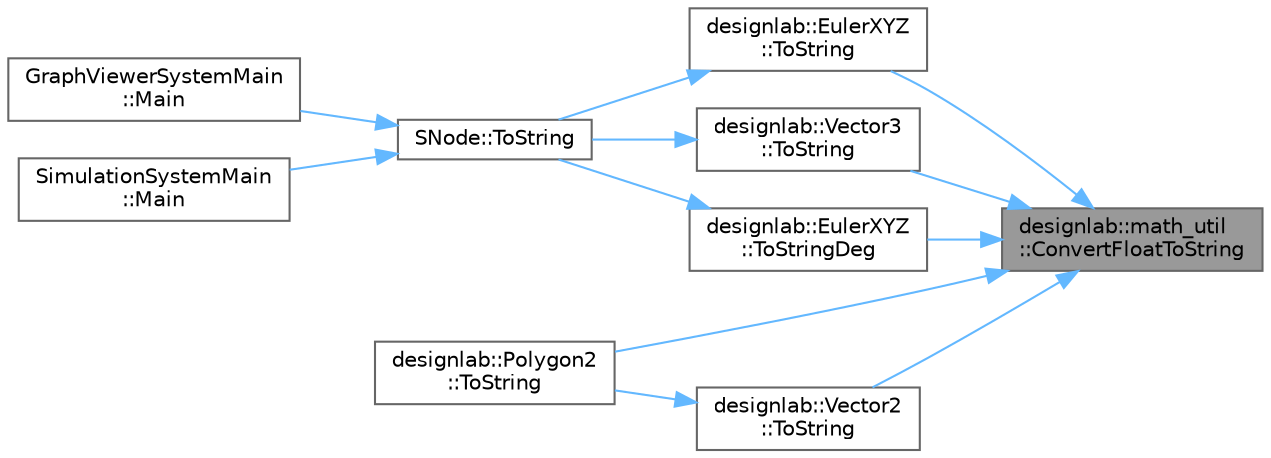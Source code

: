 digraph "designlab::math_util::ConvertFloatToString"
{
 // LATEX_PDF_SIZE
  bgcolor="transparent";
  edge [fontname=Helvetica,fontsize=10,labelfontname=Helvetica,labelfontsize=10];
  node [fontname=Helvetica,fontsize=10,shape=box,height=0.2,width=0.4];
  rankdir="RL";
  Node1 [id="Node000001",label="designlab::math_util\l::ConvertFloatToString",height=0.2,width=0.4,color="gray40", fillcolor="grey60", style="filled", fontcolor="black",tooltip="小数を文字列に変換する関数．   C++ では C のフォーマットのように %3.3f とかで小数を文字列に変換できないため自作する"];
  Node1 -> Node2 [id="edge1_Node000001_Node000002",dir="back",color="steelblue1",style="solid",tooltip=" "];
  Node2 [id="Node000002",label="designlab::EulerXYZ\l::ToString",height=0.2,width=0.4,color="grey40", fillcolor="white", style="filled",URL="$structdesignlab_1_1_euler_x_y_z.html#a78a88f2575844a56ee80417aee8bbe56",tooltip="オイラー角を文字列に変換する   単位は ラジアン [rad]"];
  Node2 -> Node3 [id="edge2_Node000002_Node000003",dir="back",color="steelblue1",style="solid",tooltip=" "];
  Node3 [id="Node000003",label="SNode::ToString",height=0.2,width=0.4,color="grey40", fillcolor="white", style="filled",URL="$struct_s_node.html#afecbd8c0856929090afd022a4c7247eb",tooltip="ノードの情報を文字列に変換する関数．   デバッグ用に詳細な情報を出力する．"];
  Node3 -> Node4 [id="edge3_Node000003_Node000004",dir="back",color="steelblue1",style="solid",tooltip=" "];
  Node4 [id="Node000004",label="GraphViewerSystemMain\l::Main",height=0.2,width=0.4,color="grey40", fillcolor="white", style="filled",URL="$class_graph_viewer_system_main.html#abe0b743b08c1b9e9970bdc7cd0a63b6b",tooltip="メイン関数"];
  Node3 -> Node5 [id="edge4_Node000003_Node000005",dir="back",color="steelblue1",style="solid",tooltip=" "];
  Node5 [id="Node000005",label="SimulationSystemMain\l::Main",height=0.2,width=0.4,color="grey40", fillcolor="white", style="filled",URL="$class_simulation_system_main.html#adb7b220bc2f5e2c55bd49e25b8c9345d",tooltip="いままでint mainで行われた処理をまとめたもの．   目標地点へ着くか，歩容計画に失敗した場合に，シミュレーションを終える．   また，規定の回数シミュレーションしたら終了する．"];
  Node1 -> Node6 [id="edge5_Node000001_Node000006",dir="back",color="steelblue1",style="solid",tooltip=" "];
  Node6 [id="Node000006",label="designlab::Polygon2\l::ToString",height=0.2,width=0.4,color="grey40", fillcolor="white", style="filled",URL="$structdesignlab_1_1_polygon2.html#a310bb9599a9ef2b23581bafa7ede4327",tooltip="多角形のデータを文字列で出力する"];
  Node1 -> Node7 [id="edge6_Node000001_Node000007",dir="back",color="steelblue1",style="solid",tooltip=" "];
  Node7 [id="Node000007",label="designlab::Vector2\l::ToString",height=0.2,width=0.4,color="grey40", fillcolor="white", style="filled",URL="$structdesignlab_1_1_vector2.html#a139b9e4be383a8910f0abdc44aff73a6",tooltip="このベクトルを文字列にして返す   (x, y) の形式，小数点以下3桁まで"];
  Node7 -> Node6 [id="edge7_Node000007_Node000006",dir="back",color="steelblue1",style="solid",tooltip=" "];
  Node1 -> Node8 [id="edge8_Node000001_Node000008",dir="back",color="steelblue1",style="solid",tooltip=" "];
  Node8 [id="Node000008",label="designlab::Vector3\l::ToString",height=0.2,width=0.4,color="grey40", fillcolor="white", style="filled",URL="$structdesignlab_1_1_vector3.html#adced04a30051a7d7a5845a1d9a9d1c11",tooltip="このベクトルを文字列にして返す   (x, y) の形式，小数点以下3桁まで"];
  Node8 -> Node3 [id="edge9_Node000008_Node000003",dir="back",color="steelblue1",style="solid",tooltip=" "];
  Node1 -> Node9 [id="edge10_Node000001_Node000009",dir="back",color="steelblue1",style="solid",tooltip=" "];
  Node9 [id="Node000009",label="designlab::EulerXYZ\l::ToStringDeg",height=0.2,width=0.4,color="grey40", fillcolor="white", style="filled",URL="$structdesignlab_1_1_euler_x_y_z.html#a38d45f9caa4a81b2fb2277653a9b0abf",tooltip="オイラー角を文字列に変換する   単位は 度 [deg]"];
  Node9 -> Node3 [id="edge11_Node000009_Node000003",dir="back",color="steelblue1",style="solid",tooltip=" "];
}
